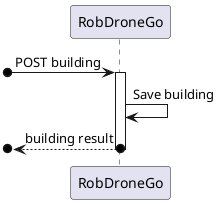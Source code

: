 @startuml SD Lv1

participant RobDroneGo as system
[o-> system : POST building
activate system

system -> system : Save building

[o<--o system : building result
deactivate system

@enduml